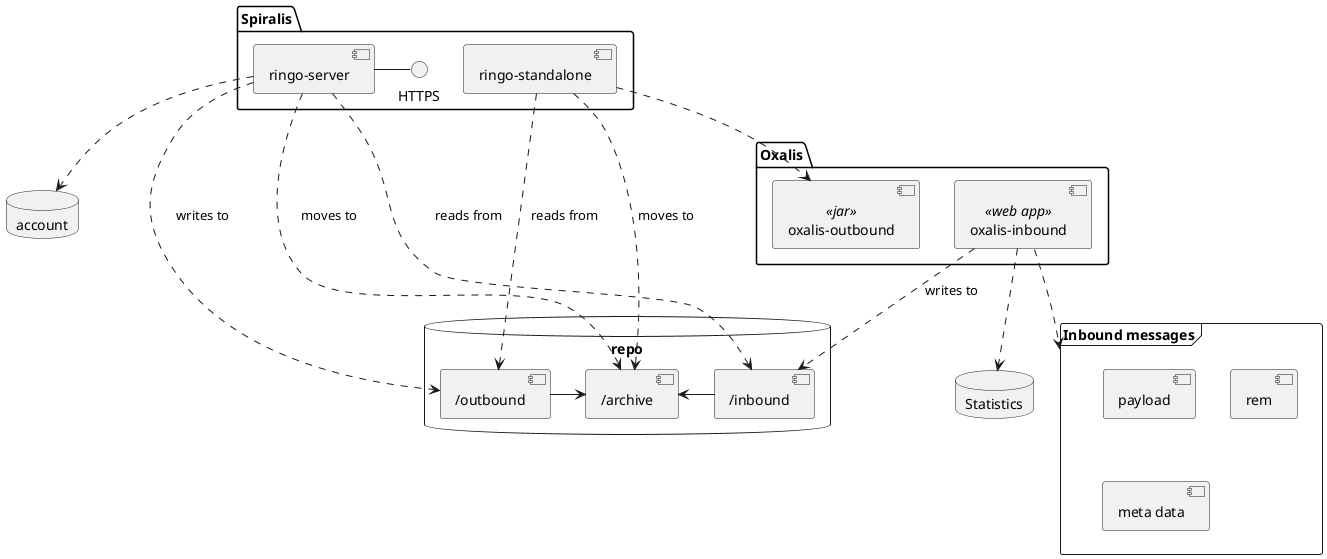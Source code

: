 @startuml

database "Statistics" as odb
database account

database repo {
    component "/inbound" as inbound
    component "/outbound" as outbound
    component "/archive" as archive
    inbound -> archive
    outbound -> archive
}

package "Spiralis" {
    component "ringo-server" as rs
    rs - HTTPS
    rs ..> account

    component "ringo-standalone" as s
    s ..> outbound : reads from
    s ..> archive  : moves to

    rs ..> inbound : reads from
    rs ..> outbound : writes to
    rs ..> archive : moves to
}

package "Oxalis" {
    component "oxalis-inbound" as oxalis_inbound <<web app>>
    component "oxalis-outbound" as ob <<jar>>
    s ..> ob
    oxalis_inbound ..> odb

}
    frame "Inbound messages" as mr {
        [payload]
        [rem]
        [meta data]
    }

oxalis_inbound ..> mr
oxalis_inbound ..> inbound : writes to
@enduml